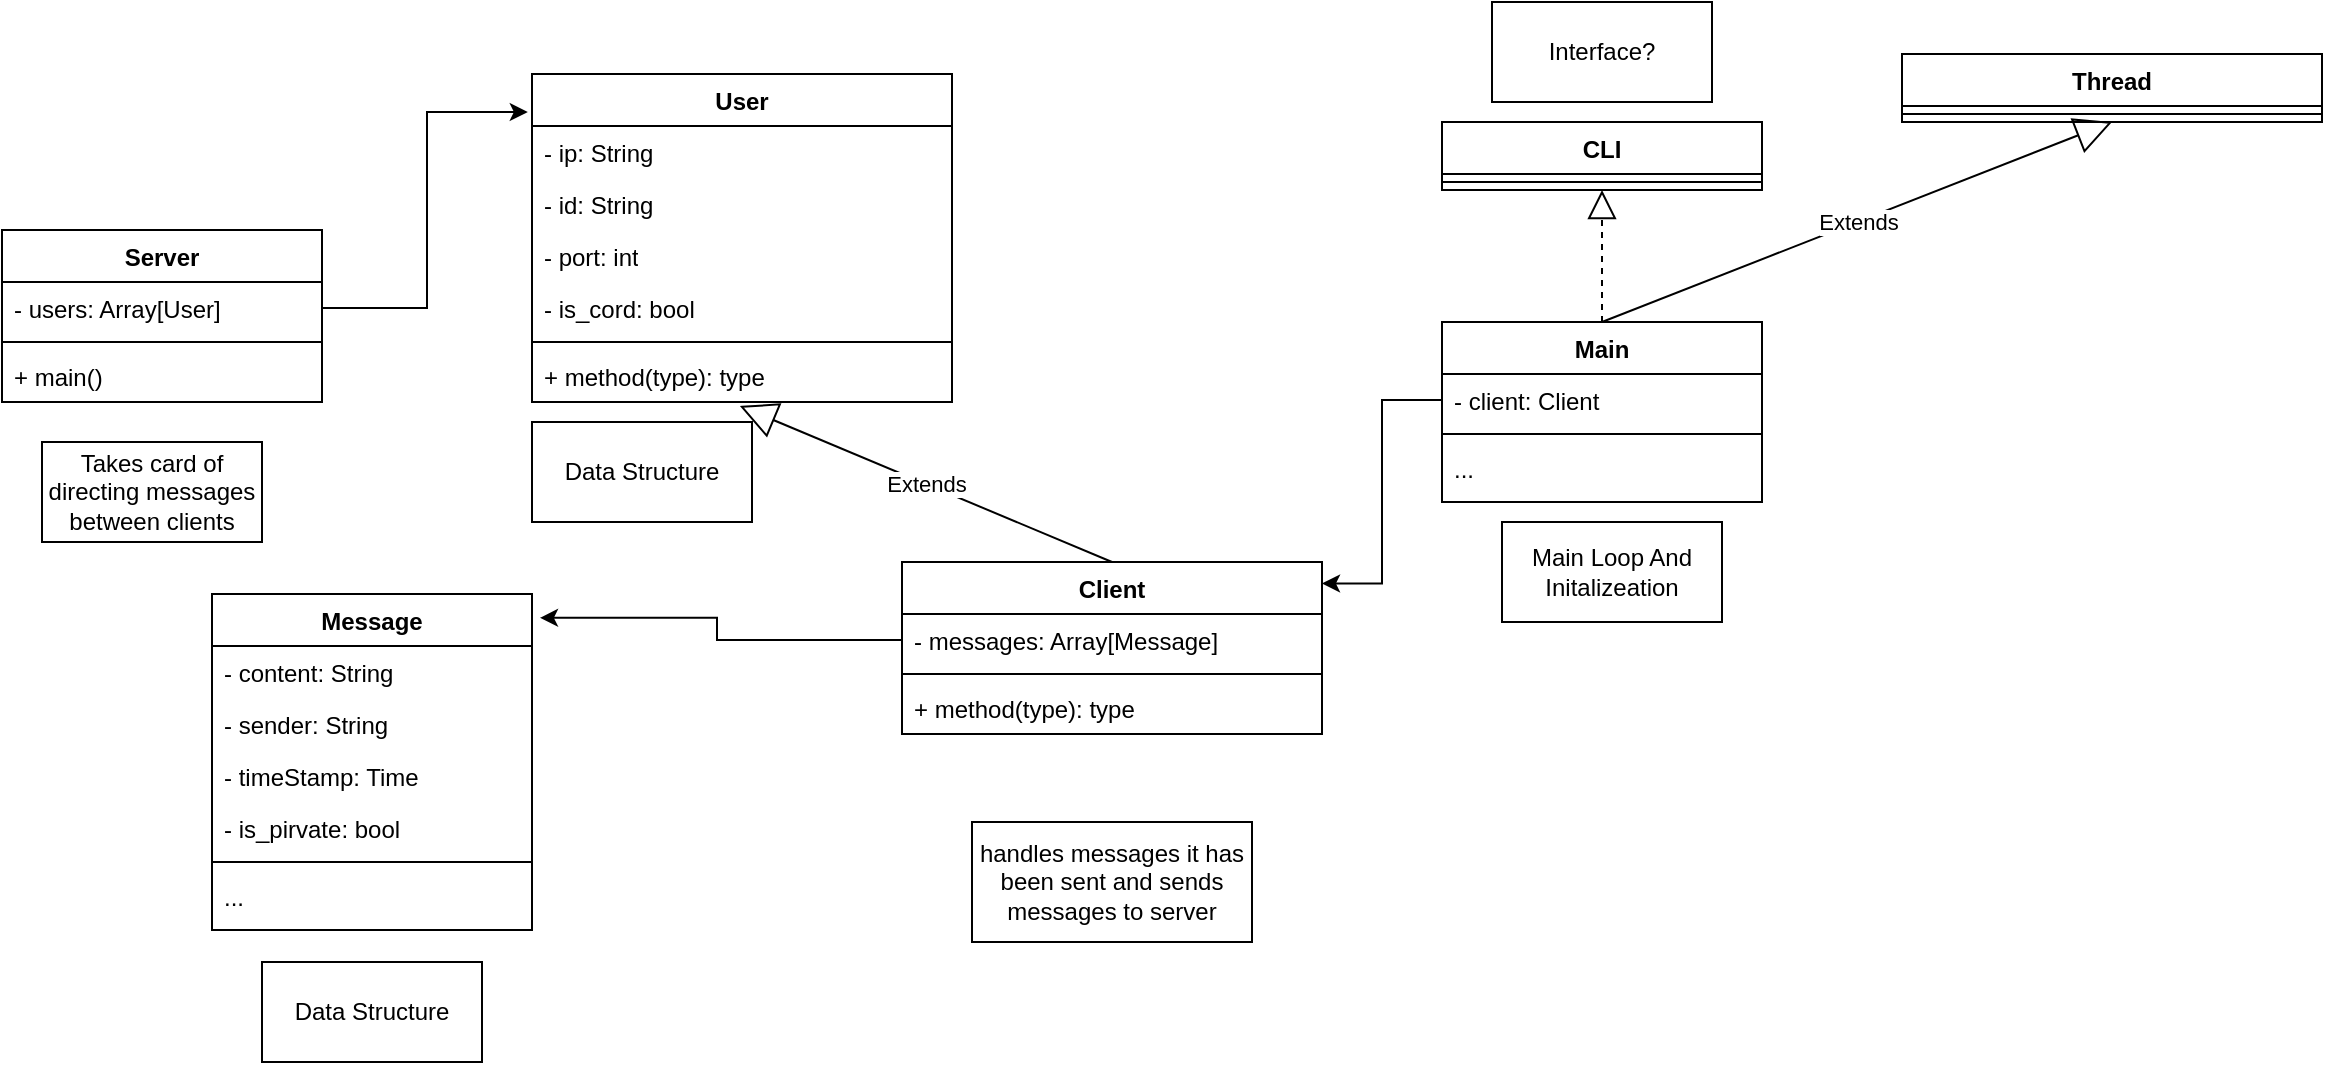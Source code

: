 <mxfile version="26.0.7">
  <diagram name="Page-1" id="2tbq-Jb64oqVxHOlznni">
    <mxGraphModel dx="1434" dy="772" grid="1" gridSize="10" guides="1" tooltips="1" connect="1" arrows="1" fold="1" page="1" pageScale="1" pageWidth="827" pageHeight="1169" math="0" shadow="0">
      <root>
        <mxCell id="0" />
        <mxCell id="1" parent="0" />
        <mxCell id="dhbAjvaQ-aGD_3ePFEia-1" value="Server" style="swimlane;fontStyle=1;align=center;verticalAlign=top;childLayout=stackLayout;horizontal=1;startSize=26;horizontalStack=0;resizeParent=1;resizeParentMax=0;resizeLast=0;collapsible=1;marginBottom=0;whiteSpace=wrap;html=1;" vertex="1" parent="1">
          <mxGeometry x="60" y="244" width="160" height="86" as="geometry" />
        </mxCell>
        <mxCell id="dhbAjvaQ-aGD_3ePFEia-2" value="- users: Array[User]" style="text;strokeColor=none;fillColor=none;align=left;verticalAlign=top;spacingLeft=4;spacingRight=4;overflow=hidden;rotatable=0;points=[[0,0.5],[1,0.5]];portConstraint=eastwest;whiteSpace=wrap;html=1;" vertex="1" parent="dhbAjvaQ-aGD_3ePFEia-1">
          <mxGeometry y="26" width="160" height="26" as="geometry" />
        </mxCell>
        <mxCell id="dhbAjvaQ-aGD_3ePFEia-3" value="" style="line;strokeWidth=1;fillColor=none;align=left;verticalAlign=middle;spacingTop=-1;spacingLeft=3;spacingRight=3;rotatable=0;labelPosition=right;points=[];portConstraint=eastwest;strokeColor=inherit;" vertex="1" parent="dhbAjvaQ-aGD_3ePFEia-1">
          <mxGeometry y="52" width="160" height="8" as="geometry" />
        </mxCell>
        <mxCell id="dhbAjvaQ-aGD_3ePFEia-4" value="+ main()" style="text;strokeColor=none;fillColor=none;align=left;verticalAlign=top;spacingLeft=4;spacingRight=4;overflow=hidden;rotatable=0;points=[[0,0.5],[1,0.5]];portConstraint=eastwest;whiteSpace=wrap;html=1;" vertex="1" parent="dhbAjvaQ-aGD_3ePFEia-1">
          <mxGeometry y="60" width="160" height="26" as="geometry" />
        </mxCell>
        <mxCell id="dhbAjvaQ-aGD_3ePFEia-5" value="Client" style="swimlane;fontStyle=1;align=center;verticalAlign=top;childLayout=stackLayout;horizontal=1;startSize=26;horizontalStack=0;resizeParent=1;resizeParentMax=0;resizeLast=0;collapsible=1;marginBottom=0;whiteSpace=wrap;html=1;" vertex="1" parent="1">
          <mxGeometry x="510" y="410" width="210" height="86" as="geometry" />
        </mxCell>
        <mxCell id="dhbAjvaQ-aGD_3ePFEia-6" value="- messages: Array[Message]" style="text;strokeColor=none;fillColor=none;align=left;verticalAlign=top;spacingLeft=4;spacingRight=4;overflow=hidden;rotatable=0;points=[[0,0.5],[1,0.5]];portConstraint=eastwest;whiteSpace=wrap;html=1;" vertex="1" parent="dhbAjvaQ-aGD_3ePFEia-5">
          <mxGeometry y="26" width="210" height="26" as="geometry" />
        </mxCell>
        <mxCell id="dhbAjvaQ-aGD_3ePFEia-7" value="" style="line;strokeWidth=1;fillColor=none;align=left;verticalAlign=middle;spacingTop=-1;spacingLeft=3;spacingRight=3;rotatable=0;labelPosition=right;points=[];portConstraint=eastwest;strokeColor=inherit;" vertex="1" parent="dhbAjvaQ-aGD_3ePFEia-5">
          <mxGeometry y="52" width="210" height="8" as="geometry" />
        </mxCell>
        <mxCell id="dhbAjvaQ-aGD_3ePFEia-8" value="+ method(type): type" style="text;strokeColor=none;fillColor=none;align=left;verticalAlign=top;spacingLeft=4;spacingRight=4;overflow=hidden;rotatable=0;points=[[0,0.5],[1,0.5]];portConstraint=eastwest;whiteSpace=wrap;html=1;" vertex="1" parent="dhbAjvaQ-aGD_3ePFEia-5">
          <mxGeometry y="60" width="210" height="26" as="geometry" />
        </mxCell>
        <mxCell id="dhbAjvaQ-aGD_3ePFEia-9" value="Message" style="swimlane;fontStyle=1;align=center;verticalAlign=top;childLayout=stackLayout;horizontal=1;startSize=26;horizontalStack=0;resizeParent=1;resizeParentMax=0;resizeLast=0;collapsible=1;marginBottom=0;whiteSpace=wrap;html=1;" vertex="1" parent="1">
          <mxGeometry x="165" y="426" width="160" height="168" as="geometry">
            <mxRectangle x="470" y="450" width="90" height="30" as="alternateBounds" />
          </mxGeometry>
        </mxCell>
        <mxCell id="dhbAjvaQ-aGD_3ePFEia-10" value="- content: String&lt;div&gt;&lt;br&gt;&lt;/div&gt;" style="text;strokeColor=none;fillColor=none;align=left;verticalAlign=top;spacingLeft=4;spacingRight=4;overflow=hidden;rotatable=0;points=[[0,0.5],[1,0.5]];portConstraint=eastwest;whiteSpace=wrap;html=1;" vertex="1" parent="dhbAjvaQ-aGD_3ePFEia-9">
          <mxGeometry y="26" width="160" height="26" as="geometry" />
        </mxCell>
        <mxCell id="dhbAjvaQ-aGD_3ePFEia-13" value="&lt;div&gt;- sender: String&lt;/div&gt;" style="text;strokeColor=none;fillColor=none;align=left;verticalAlign=top;spacingLeft=4;spacingRight=4;overflow=hidden;rotatable=0;points=[[0,0.5],[1,0.5]];portConstraint=eastwest;whiteSpace=wrap;html=1;" vertex="1" parent="dhbAjvaQ-aGD_3ePFEia-9">
          <mxGeometry y="52" width="160" height="26" as="geometry" />
        </mxCell>
        <mxCell id="dhbAjvaQ-aGD_3ePFEia-14" value="- timeStamp: Time&lt;div&gt;&lt;br/&gt;&lt;/div&gt;" style="text;strokeColor=none;fillColor=none;align=left;verticalAlign=top;spacingLeft=4;spacingRight=4;overflow=hidden;rotatable=0;points=[[0,0.5],[1,0.5]];portConstraint=eastwest;whiteSpace=wrap;html=1;" vertex="1" parent="dhbAjvaQ-aGD_3ePFEia-9">
          <mxGeometry y="78" width="160" height="26" as="geometry" />
        </mxCell>
        <mxCell id="dhbAjvaQ-aGD_3ePFEia-16" value="&lt;div&gt;- is_pirvate: bool&lt;/div&gt;" style="text;strokeColor=none;fillColor=none;align=left;verticalAlign=top;spacingLeft=4;spacingRight=4;overflow=hidden;rotatable=0;points=[[0,0.5],[1,0.5]];portConstraint=eastwest;whiteSpace=wrap;html=1;" vertex="1" parent="dhbAjvaQ-aGD_3ePFEia-9">
          <mxGeometry y="104" width="160" height="26" as="geometry" />
        </mxCell>
        <mxCell id="dhbAjvaQ-aGD_3ePFEia-11" value="" style="line;strokeWidth=1;fillColor=none;align=left;verticalAlign=middle;spacingTop=-1;spacingLeft=3;spacingRight=3;rotatable=0;labelPosition=right;points=[];portConstraint=eastwest;strokeColor=inherit;" vertex="1" parent="dhbAjvaQ-aGD_3ePFEia-9">
          <mxGeometry y="130" width="160" height="8" as="geometry" />
        </mxCell>
        <mxCell id="dhbAjvaQ-aGD_3ePFEia-12" value="..." style="text;strokeColor=none;fillColor=none;align=left;verticalAlign=top;spacingLeft=4;spacingRight=4;overflow=hidden;rotatable=0;points=[[0,0.5],[1,0.5]];portConstraint=eastwest;whiteSpace=wrap;html=1;" vertex="1" parent="dhbAjvaQ-aGD_3ePFEia-9">
          <mxGeometry y="138" width="160" height="30" as="geometry" />
        </mxCell>
        <mxCell id="dhbAjvaQ-aGD_3ePFEia-17" value="User" style="swimlane;fontStyle=1;align=center;verticalAlign=top;childLayout=stackLayout;horizontal=1;startSize=26;horizontalStack=0;resizeParent=1;resizeParentMax=0;resizeLast=0;collapsible=1;marginBottom=0;whiteSpace=wrap;html=1;" vertex="1" parent="1">
          <mxGeometry x="325" y="166" width="210" height="164" as="geometry" />
        </mxCell>
        <mxCell id="dhbAjvaQ-aGD_3ePFEia-18" value="- ip: String" style="text;strokeColor=none;fillColor=none;align=left;verticalAlign=top;spacingLeft=4;spacingRight=4;overflow=hidden;rotatable=0;points=[[0,0.5],[1,0.5]];portConstraint=eastwest;whiteSpace=wrap;html=1;" vertex="1" parent="dhbAjvaQ-aGD_3ePFEia-17">
          <mxGeometry y="26" width="210" height="26" as="geometry" />
        </mxCell>
        <mxCell id="dhbAjvaQ-aGD_3ePFEia-21" value="- id: String" style="text;strokeColor=none;fillColor=none;align=left;verticalAlign=top;spacingLeft=4;spacingRight=4;overflow=hidden;rotatable=0;points=[[0,0.5],[1,0.5]];portConstraint=eastwest;whiteSpace=wrap;html=1;" vertex="1" parent="dhbAjvaQ-aGD_3ePFEia-17">
          <mxGeometry y="52" width="210" height="26" as="geometry" />
        </mxCell>
        <mxCell id="dhbAjvaQ-aGD_3ePFEia-22" value="- port: int" style="text;strokeColor=none;fillColor=none;align=left;verticalAlign=top;spacingLeft=4;spacingRight=4;overflow=hidden;rotatable=0;points=[[0,0.5],[1,0.5]];portConstraint=eastwest;whiteSpace=wrap;html=1;" vertex="1" parent="dhbAjvaQ-aGD_3ePFEia-17">
          <mxGeometry y="78" width="210" height="26" as="geometry" />
        </mxCell>
        <mxCell id="dhbAjvaQ-aGD_3ePFEia-24" value="- is_cord: bool" style="text;strokeColor=none;fillColor=none;align=left;verticalAlign=top;spacingLeft=4;spacingRight=4;overflow=hidden;rotatable=0;points=[[0,0.5],[1,0.5]];portConstraint=eastwest;whiteSpace=wrap;html=1;" vertex="1" parent="dhbAjvaQ-aGD_3ePFEia-17">
          <mxGeometry y="104" width="210" height="26" as="geometry" />
        </mxCell>
        <mxCell id="dhbAjvaQ-aGD_3ePFEia-19" value="" style="line;strokeWidth=1;fillColor=none;align=left;verticalAlign=middle;spacingTop=-1;spacingLeft=3;spacingRight=3;rotatable=0;labelPosition=right;points=[];portConstraint=eastwest;strokeColor=inherit;" vertex="1" parent="dhbAjvaQ-aGD_3ePFEia-17">
          <mxGeometry y="130" width="210" height="8" as="geometry" />
        </mxCell>
        <mxCell id="dhbAjvaQ-aGD_3ePFEia-20" value="+ method(type): type" style="text;strokeColor=none;fillColor=none;align=left;verticalAlign=top;spacingLeft=4;spacingRight=4;overflow=hidden;rotatable=0;points=[[0,0.5],[1,0.5]];portConstraint=eastwest;whiteSpace=wrap;html=1;" vertex="1" parent="dhbAjvaQ-aGD_3ePFEia-17">
          <mxGeometry y="138" width="210" height="26" as="geometry" />
        </mxCell>
        <mxCell id="dhbAjvaQ-aGD_3ePFEia-23" value="Extends" style="endArrow=block;endSize=16;endFill=0;html=1;rounded=0;entryX=0.495;entryY=1.077;entryDx=0;entryDy=0;entryPerimeter=0;exitX=0.5;exitY=0;exitDx=0;exitDy=0;" edge="1" parent="1" source="dhbAjvaQ-aGD_3ePFEia-5" target="dhbAjvaQ-aGD_3ePFEia-20">
          <mxGeometry width="160" relative="1" as="geometry">
            <mxPoint x="330" y="400" as="sourcePoint" />
            <mxPoint x="490" y="400" as="targetPoint" />
          </mxGeometry>
        </mxCell>
        <mxCell id="dhbAjvaQ-aGD_3ePFEia-25" value="CLI" style="swimlane;fontStyle=1;align=center;verticalAlign=top;childLayout=stackLayout;horizontal=1;startSize=26;horizontalStack=0;resizeParent=1;resizeParentMax=0;resizeLast=0;collapsible=1;marginBottom=0;whiteSpace=wrap;html=1;" vertex="1" parent="1">
          <mxGeometry x="780" y="190" width="160" height="34" as="geometry" />
        </mxCell>
        <mxCell id="dhbAjvaQ-aGD_3ePFEia-27" value="" style="line;strokeWidth=1;fillColor=none;align=left;verticalAlign=middle;spacingTop=-1;spacingLeft=3;spacingRight=3;rotatable=0;labelPosition=right;points=[];portConstraint=eastwest;strokeColor=inherit;" vertex="1" parent="dhbAjvaQ-aGD_3ePFEia-25">
          <mxGeometry y="26" width="160" height="8" as="geometry" />
        </mxCell>
        <mxCell id="dhbAjvaQ-aGD_3ePFEia-31" style="edgeStyle=orthogonalEdgeStyle;rounded=0;orthogonalLoop=1;jettySize=auto;html=1;exitX=0;exitY=0.5;exitDx=0;exitDy=0;entryX=1.025;entryY=0.071;entryDx=0;entryDy=0;entryPerimeter=0;" edge="1" parent="1" source="dhbAjvaQ-aGD_3ePFEia-6" target="dhbAjvaQ-aGD_3ePFEia-9">
          <mxGeometry relative="1" as="geometry" />
        </mxCell>
        <mxCell id="dhbAjvaQ-aGD_3ePFEia-33" value="Takes card of directing messages between clients" style="html=1;whiteSpace=wrap;" vertex="1" parent="1">
          <mxGeometry x="80" y="350" width="110" height="50" as="geometry" />
        </mxCell>
        <mxCell id="dhbAjvaQ-aGD_3ePFEia-34" value="Data Structure" style="html=1;whiteSpace=wrap;" vertex="1" parent="1">
          <mxGeometry x="190" y="610" width="110" height="50" as="geometry" />
        </mxCell>
        <mxCell id="dhbAjvaQ-aGD_3ePFEia-35" value="Data Structure" style="html=1;whiteSpace=wrap;" vertex="1" parent="1">
          <mxGeometry x="325" y="340" width="110" height="50" as="geometry" />
        </mxCell>
        <mxCell id="dhbAjvaQ-aGD_3ePFEia-36" style="edgeStyle=orthogonalEdgeStyle;rounded=0;orthogonalLoop=1;jettySize=auto;html=1;exitX=1;exitY=0.5;exitDx=0;exitDy=0;entryX=-0.01;entryY=0.116;entryDx=0;entryDy=0;entryPerimeter=0;" edge="1" parent="1" source="dhbAjvaQ-aGD_3ePFEia-2" target="dhbAjvaQ-aGD_3ePFEia-17">
          <mxGeometry relative="1" as="geometry" />
        </mxCell>
        <mxCell id="dhbAjvaQ-aGD_3ePFEia-38" value="handles messages it has been sent and sends messages to server" style="html=1;whiteSpace=wrap;" vertex="1" parent="1">
          <mxGeometry x="545" y="540" width="140" height="60" as="geometry" />
        </mxCell>
        <mxCell id="dhbAjvaQ-aGD_3ePFEia-41" value="Main" style="swimlane;fontStyle=1;align=center;verticalAlign=top;childLayout=stackLayout;horizontal=1;startSize=26;horizontalStack=0;resizeParent=1;resizeParentMax=0;resizeLast=0;collapsible=1;marginBottom=0;whiteSpace=wrap;html=1;" vertex="1" parent="1">
          <mxGeometry x="780" y="290" width="160" height="90" as="geometry">
            <mxRectangle x="470" y="450" width="90" height="30" as="alternateBounds" />
          </mxGeometry>
        </mxCell>
        <mxCell id="dhbAjvaQ-aGD_3ePFEia-45" value="&lt;div&gt;- client: Client&lt;/div&gt;" style="text;strokeColor=none;fillColor=none;align=left;verticalAlign=top;spacingLeft=4;spacingRight=4;overflow=hidden;rotatable=0;points=[[0,0.5],[1,0.5]];portConstraint=eastwest;whiteSpace=wrap;html=1;" vertex="1" parent="dhbAjvaQ-aGD_3ePFEia-41">
          <mxGeometry y="26" width="160" height="26" as="geometry" />
        </mxCell>
        <mxCell id="dhbAjvaQ-aGD_3ePFEia-46" value="" style="line;strokeWidth=1;fillColor=none;align=left;verticalAlign=middle;spacingTop=-1;spacingLeft=3;spacingRight=3;rotatable=0;labelPosition=right;points=[];portConstraint=eastwest;strokeColor=inherit;" vertex="1" parent="dhbAjvaQ-aGD_3ePFEia-41">
          <mxGeometry y="52" width="160" height="8" as="geometry" />
        </mxCell>
        <mxCell id="dhbAjvaQ-aGD_3ePFEia-47" value="..." style="text;strokeColor=none;fillColor=none;align=left;verticalAlign=top;spacingLeft=4;spacingRight=4;overflow=hidden;rotatable=0;points=[[0,0.5],[1,0.5]];portConstraint=eastwest;whiteSpace=wrap;html=1;" vertex="1" parent="dhbAjvaQ-aGD_3ePFEia-41">
          <mxGeometry y="60" width="160" height="30" as="geometry" />
        </mxCell>
        <mxCell id="dhbAjvaQ-aGD_3ePFEia-49" style="edgeStyle=orthogonalEdgeStyle;rounded=0;orthogonalLoop=1;jettySize=auto;html=1;exitX=0;exitY=0.5;exitDx=0;exitDy=0;entryX=1;entryY=0.125;entryDx=0;entryDy=0;entryPerimeter=0;" edge="1" parent="1" source="dhbAjvaQ-aGD_3ePFEia-45" target="dhbAjvaQ-aGD_3ePFEia-5">
          <mxGeometry relative="1" as="geometry" />
        </mxCell>
        <mxCell id="dhbAjvaQ-aGD_3ePFEia-52" value="Extends" style="endArrow=block;endSize=16;endFill=0;html=1;rounded=0;exitX=0.5;exitY=0;exitDx=0;exitDy=0;entryX=0.5;entryY=1;entryDx=0;entryDy=0;" edge="1" parent="1" source="dhbAjvaQ-aGD_3ePFEia-41" target="dhbAjvaQ-aGD_3ePFEia-57">
          <mxGeometry width="160" relative="1" as="geometry">
            <mxPoint x="876" y="244" as="sourcePoint" />
            <mxPoint x="990" y="270" as="targetPoint" />
          </mxGeometry>
        </mxCell>
        <mxCell id="dhbAjvaQ-aGD_3ePFEia-53" value="Interface?" style="html=1;whiteSpace=wrap;" vertex="1" parent="1">
          <mxGeometry x="805" y="130" width="110" height="50" as="geometry" />
        </mxCell>
        <mxCell id="dhbAjvaQ-aGD_3ePFEia-54" value="Main Loop And Initalizeation" style="html=1;whiteSpace=wrap;" vertex="1" parent="1">
          <mxGeometry x="810" y="390" width="110" height="50" as="geometry" />
        </mxCell>
        <mxCell id="dhbAjvaQ-aGD_3ePFEia-55" value="" style="endArrow=block;dashed=1;endFill=0;endSize=12;html=1;rounded=0;entryX=0.5;entryY=1;entryDx=0;entryDy=0;exitX=0.5;exitY=0;exitDx=0;exitDy=0;" edge="1" parent="1" source="dhbAjvaQ-aGD_3ePFEia-41" target="dhbAjvaQ-aGD_3ePFEia-25">
          <mxGeometry width="160" relative="1" as="geometry">
            <mxPoint x="450" y="420" as="sourcePoint" />
            <mxPoint x="610" y="420" as="targetPoint" />
          </mxGeometry>
        </mxCell>
        <mxCell id="dhbAjvaQ-aGD_3ePFEia-57" value="Thread" style="swimlane;fontStyle=1;align=center;verticalAlign=top;childLayout=stackLayout;horizontal=1;startSize=26;horizontalStack=0;resizeParent=1;resizeParentMax=0;resizeLast=0;collapsible=1;marginBottom=0;whiteSpace=wrap;html=1;" vertex="1" parent="1">
          <mxGeometry x="1010" y="156" width="210" height="34" as="geometry" />
        </mxCell>
        <mxCell id="dhbAjvaQ-aGD_3ePFEia-60" value="" style="line;strokeWidth=1;fillColor=none;align=left;verticalAlign=middle;spacingTop=-1;spacingLeft=3;spacingRight=3;rotatable=0;labelPosition=right;points=[];portConstraint=eastwest;strokeColor=inherit;" vertex="1" parent="dhbAjvaQ-aGD_3ePFEia-57">
          <mxGeometry y="26" width="210" height="8" as="geometry" />
        </mxCell>
      </root>
    </mxGraphModel>
  </diagram>
</mxfile>
